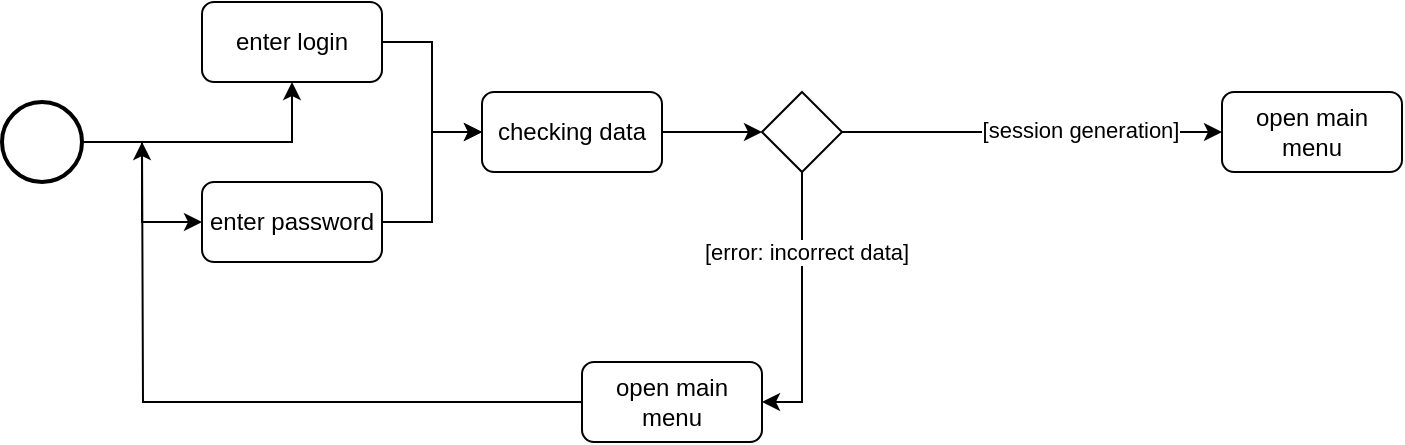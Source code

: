 <mxfile version="27.0.9">
  <diagram name="Страница — 1" id="aBMtXrE2DwZhmUIhCfLv">
    <mxGraphModel dx="1385" dy="788" grid="1" gridSize="10" guides="1" tooltips="1" connect="1" arrows="1" fold="1" page="1" pageScale="1" pageWidth="827" pageHeight="1169" math="0" shadow="0">
      <root>
        <mxCell id="0" />
        <mxCell id="1" parent="0" />
        <mxCell id="nxVq_SW4b4N_cHl_gE7T-4" style="edgeStyle=orthogonalEdgeStyle;rounded=0;orthogonalLoop=1;jettySize=auto;html=1;" edge="1" parent="1" source="nxVq_SW4b4N_cHl_gE7T-1" target="nxVq_SW4b4N_cHl_gE7T-2">
          <mxGeometry relative="1" as="geometry" />
        </mxCell>
        <mxCell id="nxVq_SW4b4N_cHl_gE7T-5" style="edgeStyle=orthogonalEdgeStyle;rounded=0;orthogonalLoop=1;jettySize=auto;html=1;" edge="1" parent="1" source="nxVq_SW4b4N_cHl_gE7T-1" target="nxVq_SW4b4N_cHl_gE7T-3">
          <mxGeometry relative="1" as="geometry" />
        </mxCell>
        <mxCell id="nxVq_SW4b4N_cHl_gE7T-1" value="" style="strokeWidth=2;html=1;shape=mxgraph.flowchart.start_1;whiteSpace=wrap;" vertex="1" parent="1">
          <mxGeometry x="60" y="470" width="40" height="40" as="geometry" />
        </mxCell>
        <mxCell id="nxVq_SW4b4N_cHl_gE7T-7" style="edgeStyle=orthogonalEdgeStyle;rounded=0;orthogonalLoop=1;jettySize=auto;html=1;entryX=0;entryY=0.5;entryDx=0;entryDy=0;" edge="1" parent="1" source="nxVq_SW4b4N_cHl_gE7T-2" target="nxVq_SW4b4N_cHl_gE7T-6">
          <mxGeometry relative="1" as="geometry" />
        </mxCell>
        <mxCell id="nxVq_SW4b4N_cHl_gE7T-2" value="enter login" style="rounded=1;whiteSpace=wrap;html=1;" vertex="1" parent="1">
          <mxGeometry x="160" y="420" width="90" height="40" as="geometry" />
        </mxCell>
        <mxCell id="nxVq_SW4b4N_cHl_gE7T-8" style="edgeStyle=orthogonalEdgeStyle;rounded=0;orthogonalLoop=1;jettySize=auto;html=1;entryX=0;entryY=0.5;entryDx=0;entryDy=0;" edge="1" parent="1" source="nxVq_SW4b4N_cHl_gE7T-3" target="nxVq_SW4b4N_cHl_gE7T-6">
          <mxGeometry relative="1" as="geometry" />
        </mxCell>
        <mxCell id="nxVq_SW4b4N_cHl_gE7T-3" value="enter password" style="rounded=1;whiteSpace=wrap;html=1;" vertex="1" parent="1">
          <mxGeometry x="160" y="510" width="90" height="40" as="geometry" />
        </mxCell>
        <mxCell id="nxVq_SW4b4N_cHl_gE7T-10" style="edgeStyle=orthogonalEdgeStyle;rounded=0;orthogonalLoop=1;jettySize=auto;html=1;entryX=0;entryY=0.5;entryDx=0;entryDy=0;" edge="1" parent="1" source="nxVq_SW4b4N_cHl_gE7T-6" target="nxVq_SW4b4N_cHl_gE7T-9">
          <mxGeometry relative="1" as="geometry" />
        </mxCell>
        <mxCell id="nxVq_SW4b4N_cHl_gE7T-6" value="checking data" style="rounded=1;whiteSpace=wrap;html=1;" vertex="1" parent="1">
          <mxGeometry x="300" y="465" width="90" height="40" as="geometry" />
        </mxCell>
        <mxCell id="nxVq_SW4b4N_cHl_gE7T-12" style="edgeStyle=orthogonalEdgeStyle;rounded=0;orthogonalLoop=1;jettySize=auto;html=1;entryX=0;entryY=0.5;entryDx=0;entryDy=0;" edge="1" parent="1" source="nxVq_SW4b4N_cHl_gE7T-9" target="nxVq_SW4b4N_cHl_gE7T-11">
          <mxGeometry relative="1" as="geometry" />
        </mxCell>
        <mxCell id="nxVq_SW4b4N_cHl_gE7T-13" value="[session generation]" style="edgeLabel;html=1;align=center;verticalAlign=middle;resizable=0;points=[];" vertex="1" connectable="0" parent="nxVq_SW4b4N_cHl_gE7T-12">
          <mxGeometry x="0.246" y="1" relative="1" as="geometry">
            <mxPoint as="offset" />
          </mxGeometry>
        </mxCell>
        <mxCell id="nxVq_SW4b4N_cHl_gE7T-15" style="edgeStyle=orthogonalEdgeStyle;rounded=0;orthogonalLoop=1;jettySize=auto;html=1;entryX=1;entryY=0.5;entryDx=0;entryDy=0;" edge="1" parent="1" source="nxVq_SW4b4N_cHl_gE7T-9" target="nxVq_SW4b4N_cHl_gE7T-14">
          <mxGeometry relative="1" as="geometry" />
        </mxCell>
        <mxCell id="nxVq_SW4b4N_cHl_gE7T-16" value="[error: incorrect data]" style="edgeLabel;html=1;align=center;verticalAlign=middle;resizable=0;points=[];" vertex="1" connectable="0" parent="nxVq_SW4b4N_cHl_gE7T-15">
          <mxGeometry x="-0.407" y="2" relative="1" as="geometry">
            <mxPoint as="offset" />
          </mxGeometry>
        </mxCell>
        <mxCell id="nxVq_SW4b4N_cHl_gE7T-9" value="" style="rhombus;whiteSpace=wrap;html=1;" vertex="1" parent="1">
          <mxGeometry x="440" y="465" width="40" height="40" as="geometry" />
        </mxCell>
        <mxCell id="nxVq_SW4b4N_cHl_gE7T-11" value="open main menu" style="rounded=1;whiteSpace=wrap;html=1;" vertex="1" parent="1">
          <mxGeometry x="670" y="465" width="90" height="40" as="geometry" />
        </mxCell>
        <mxCell id="nxVq_SW4b4N_cHl_gE7T-17" style="edgeStyle=orthogonalEdgeStyle;rounded=0;orthogonalLoop=1;jettySize=auto;html=1;" edge="1" parent="1" source="nxVq_SW4b4N_cHl_gE7T-14">
          <mxGeometry relative="1" as="geometry">
            <mxPoint x="130" y="490" as="targetPoint" />
          </mxGeometry>
        </mxCell>
        <mxCell id="nxVq_SW4b4N_cHl_gE7T-14" value="open main menu" style="rounded=1;whiteSpace=wrap;html=1;" vertex="1" parent="1">
          <mxGeometry x="350" y="600" width="90" height="40" as="geometry" />
        </mxCell>
      </root>
    </mxGraphModel>
  </diagram>
</mxfile>
